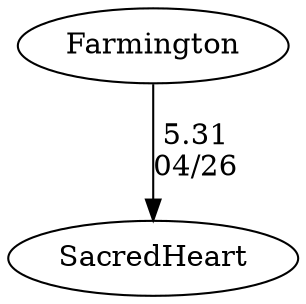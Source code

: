 digraph boys2eightsSacredHeart {Farmington [URL="boys2eightsSacredHeartFarmington.html"];SacredHeart [URL="boys2eightsSacredHeartSacredHeart.html"];Farmington -> SacredHeart[label="5.31
04/26", weight="95", tooltip="NEIRA Eights,Farmington vs Sacred Heart Greenwich			
Distance: 1,150 Conditions: Strong head current, 5-10 mph crosswind. Comments: Race order G1, G2. Thank you to Sacred Heart for a great day of racing!
None", URL="http://www.row2k.com/results/resultspage.cfm?UID=2FCC537F649DB7E2C91000C15D90788F&cat=1", random="random"]}